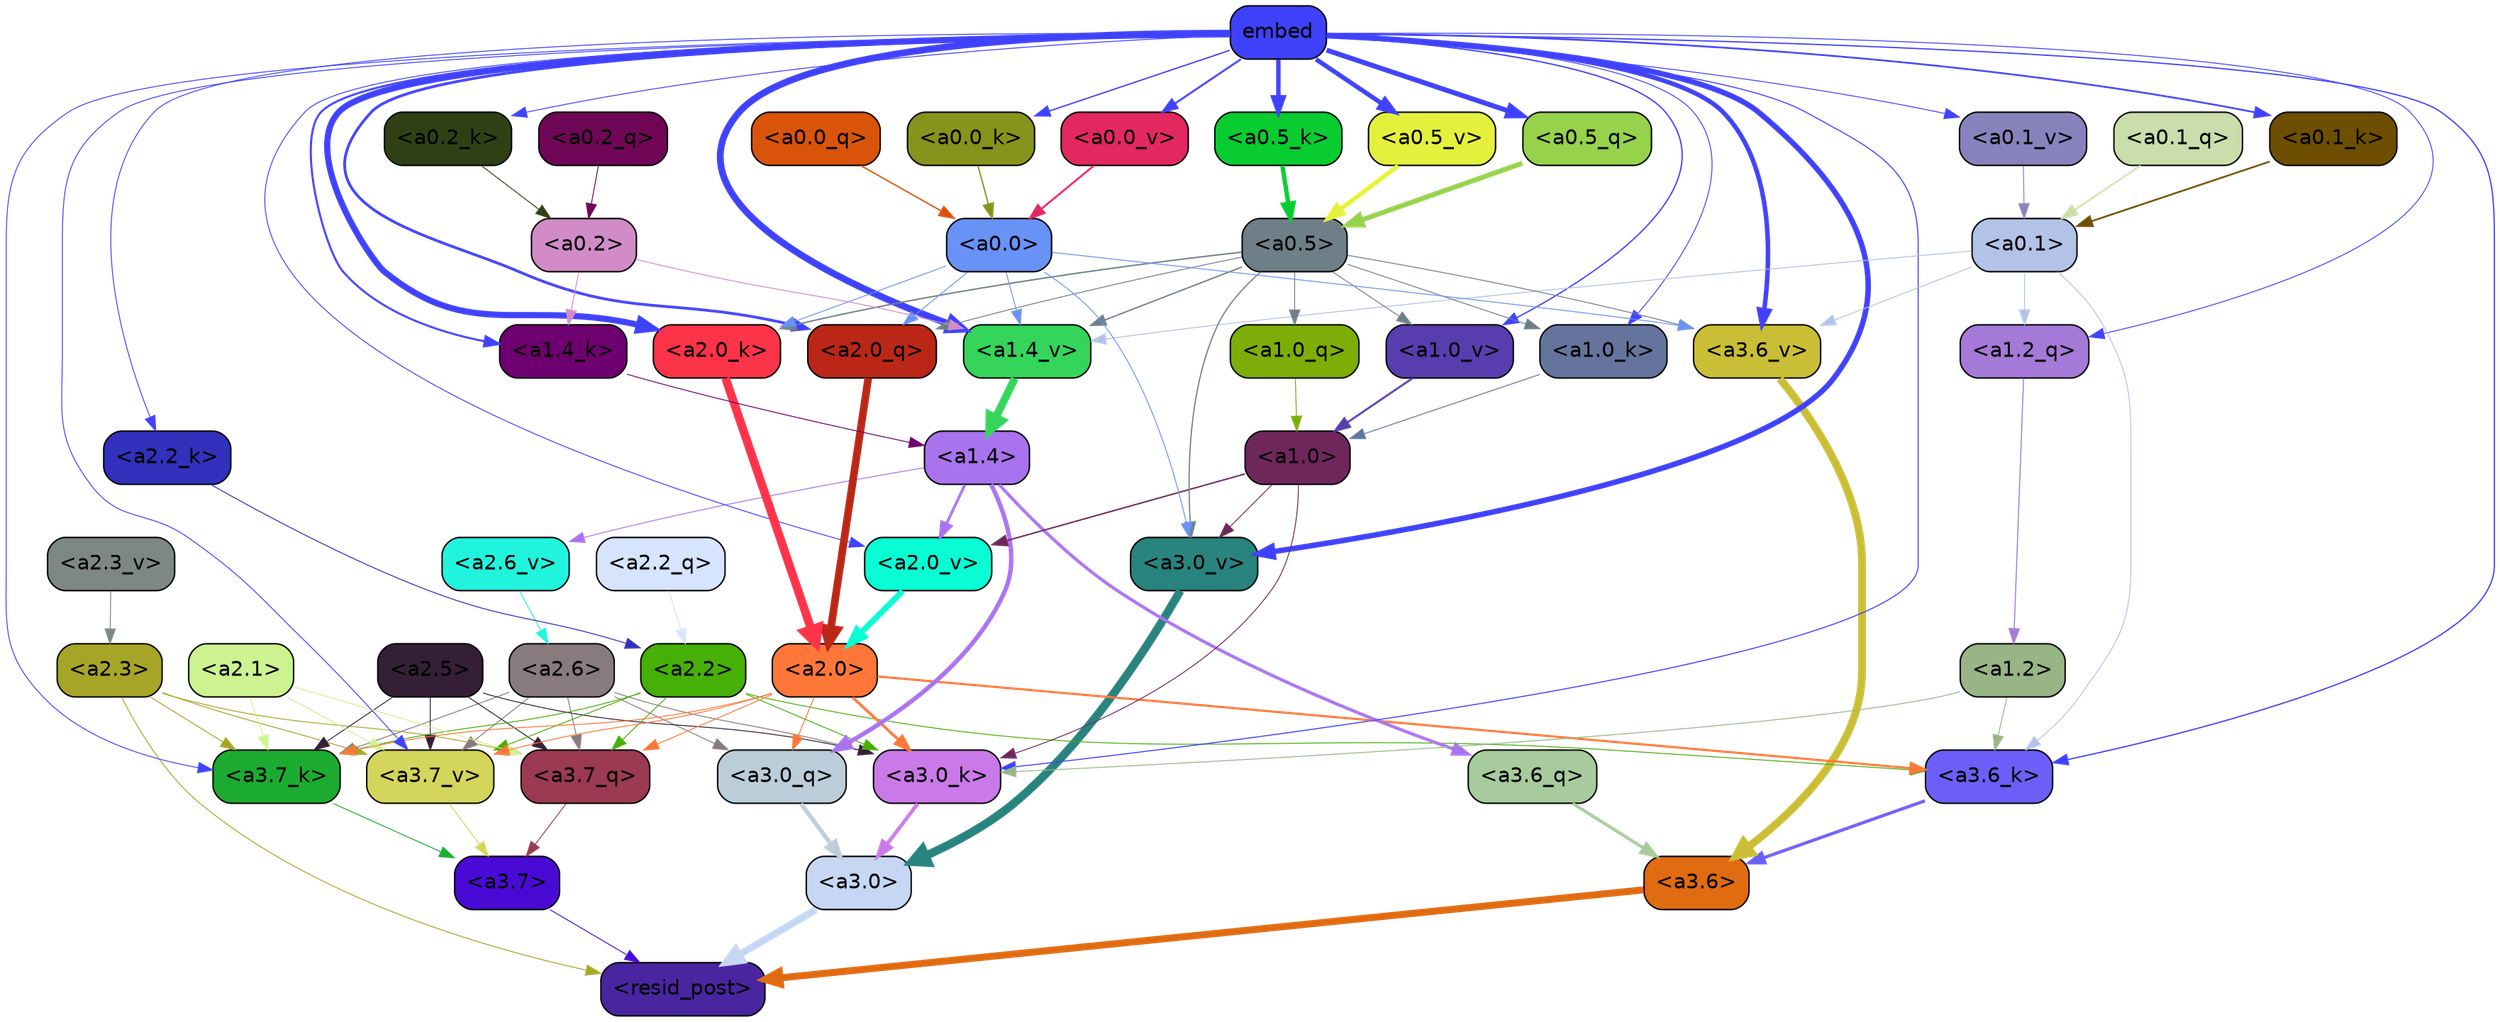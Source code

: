 strict digraph "" {
	graph [bgcolor=transparent,
		layout=dot,
		overlap=false,
		splines=true
	];
	"<a3.7>"	[color=black,
		fillcolor="#4a0ad6",
		fontname=Helvetica,
		shape=box,
		style="filled, rounded"];
	"<resid_post>"	[color=black,
		fillcolor="#4926a0",
		fontname=Helvetica,
		shape=box,
		style="filled, rounded"];
	"<a3.7>" -> "<resid_post>"	[color="#4a0ad6",
		penwidth=0.6];
	"<a3.6>"	[color=black,
		fillcolor="#e06b10",
		fontname=Helvetica,
		shape=box,
		style="filled, rounded"];
	"<a3.6>" -> "<resid_post>"	[color="#e06b10",
		penwidth=4.752790808677673];
	"<a3.0>"	[color=black,
		fillcolor="#c5d7f3",
		fontname=Helvetica,
		shape=box,
		style="filled, rounded"];
	"<a3.0>" -> "<resid_post>"	[color="#c5d7f3",
		penwidth=4.897669434547424];
	"<a2.3>"	[color=black,
		fillcolor="#a7a528",
		fontname=Helvetica,
		shape=box,
		style="filled, rounded"];
	"<a2.3>" -> "<resid_post>"	[color="#a7a528",
		penwidth=0.6];
	"<a3.7_q>"	[color=black,
		fillcolor="#9b3a52",
		fontname=Helvetica,
		shape=box,
		style="filled, rounded"];
	"<a2.3>" -> "<a3.7_q>"	[color="#a7a528",
		penwidth=0.6];
	"<a3.7_k>"	[color=black,
		fillcolor="#1cab31",
		fontname=Helvetica,
		shape=box,
		style="filled, rounded"];
	"<a2.3>" -> "<a3.7_k>"	[color="#a7a528",
		penwidth=0.6];
	"<a3.7_v>"	[color=black,
		fillcolor="#d4d55b",
		fontname=Helvetica,
		shape=box,
		style="filled, rounded"];
	"<a2.3>" -> "<a3.7_v>"	[color="#a7a528",
		penwidth=0.6];
	"<a3.7_q>" -> "<a3.7>"	[color="#9b3a52",
		penwidth=0.6];
	"<a3.6_q>"	[color=black,
		fillcolor="#a7cb9d",
		fontname=Helvetica,
		shape=box,
		style="filled, rounded"];
	"<a3.6_q>" -> "<a3.6>"	[color="#a7cb9d",
		penwidth=2.160832464694977];
	"<a3.0_q>"	[color=black,
		fillcolor="#bbcdd8",
		fontname=Helvetica,
		shape=box,
		style="filled, rounded"];
	"<a3.0_q>" -> "<a3.0>"	[color="#bbcdd8",
		penwidth=2.870753765106201];
	"<a3.7_k>" -> "<a3.7>"	[color="#1cab31",
		penwidth=0.6];
	"<a3.6_k>"	[color=black,
		fillcolor="#6c5ff7",
		fontname=Helvetica,
		shape=box,
		style="filled, rounded"];
	"<a3.6_k>" -> "<a3.6>"	[color="#6c5ff7",
		penwidth=2.13908451795578];
	"<a3.0_k>"	[color=black,
		fillcolor="#ca7ae8",
		fontname=Helvetica,
		shape=box,
		style="filled, rounded"];
	"<a3.0_k>" -> "<a3.0>"	[color="#ca7ae8",
		penwidth=2.520303964614868];
	"<a3.7_v>" -> "<a3.7>"	[color="#d4d55b",
		penwidth=0.6];
	"<a3.6_v>"	[color=black,
		fillcolor="#cabe36",
		fontname=Helvetica,
		shape=box,
		style="filled, rounded"];
	"<a3.6_v>" -> "<a3.6>"	[color="#cabe36",
		penwidth=5.297133803367615];
	"<a3.0_v>"	[color=black,
		fillcolor="#29837e",
		fontname=Helvetica,
		shape=box,
		style="filled, rounded"];
	"<a3.0_v>" -> "<a3.0>"	[color="#29837e",
		penwidth=5.680712580680847];
	"<a2.6>"	[color=black,
		fillcolor="#887b7d",
		fontname=Helvetica,
		shape=box,
		style="filled, rounded"];
	"<a2.6>" -> "<a3.7_q>"	[color="#887b7d",
		penwidth=0.6];
	"<a2.6>" -> "<a3.0_q>"	[color="#887b7d",
		penwidth=0.6];
	"<a2.6>" -> "<a3.7_k>"	[color="#887b7d",
		penwidth=0.6];
	"<a2.6>" -> "<a3.0_k>"	[color="#887b7d",
		penwidth=0.6];
	"<a2.6>" -> "<a3.7_v>"	[color="#887b7d",
		penwidth=0.6];
	"<a2.5>"	[color=black,
		fillcolor="#341f37",
		fontname=Helvetica,
		shape=box,
		style="filled, rounded"];
	"<a2.5>" -> "<a3.7_q>"	[color="#341f37",
		penwidth=0.6];
	"<a2.5>" -> "<a3.7_k>"	[color="#341f37",
		penwidth=0.6];
	"<a2.5>" -> "<a3.0_k>"	[color="#341f37",
		penwidth=0.6];
	"<a2.5>" -> "<a3.7_v>"	[color="#341f37",
		penwidth=0.6];
	"<a2.2>"	[color=black,
		fillcolor="#46af08",
		fontname=Helvetica,
		shape=box,
		style="filled, rounded"];
	"<a2.2>" -> "<a3.7_q>"	[color="#46af08",
		penwidth=0.6];
	"<a2.2>" -> "<a3.7_k>"	[color="#46af08",
		penwidth=0.6];
	"<a2.2>" -> "<a3.6_k>"	[color="#46af08",
		penwidth=0.6];
	"<a2.2>" -> "<a3.0_k>"	[color="#46af08",
		penwidth=0.6];
	"<a2.2>" -> "<a3.7_v>"	[color="#46af08",
		penwidth=0.6];
	"<a2.1>"	[color=black,
		fillcolor="#cdf390",
		fontname=Helvetica,
		shape=box,
		style="filled, rounded"];
	"<a2.1>" -> "<a3.7_q>"	[color="#cdf390",
		penwidth=0.6];
	"<a2.1>" -> "<a3.7_k>"	[color="#cdf390",
		penwidth=0.6];
	"<a2.1>" -> "<a3.7_v>"	[color="#cdf390",
		penwidth=0.6];
	"<a2.0>"	[color=black,
		fillcolor="#fe7738",
		fontname=Helvetica,
		shape=box,
		style="filled, rounded"];
	"<a2.0>" -> "<a3.7_q>"	[color="#fe7738",
		penwidth=0.6];
	"<a2.0>" -> "<a3.0_q>"	[color="#fe7738",
		penwidth=0.6];
	"<a2.0>" -> "<a3.7_k>"	[color="#fe7738",
		penwidth=0.6];
	"<a2.0>" -> "<a3.6_k>"	[color="#fe7738",
		penwidth=1.4811622872948647];
	"<a2.0>" -> "<a3.0_k>"	[color="#fe7738",
		penwidth=1.8632715698331594];
	"<a2.0>" -> "<a3.7_v>"	[color="#fe7738",
		penwidth=0.6];
	"<a1.4>"	[color=black,
		fillcolor="#a973ee",
		fontname=Helvetica,
		shape=box,
		style="filled, rounded"];
	"<a1.4>" -> "<a3.6_q>"	[color="#a973ee",
		penwidth=2.1468575447797775];
	"<a1.4>" -> "<a3.0_q>"	[color="#a973ee",
		penwidth=3.0006065368652344];
	"<a2.6_v>"	[color=black,
		fillcolor="#21f4dd",
		fontname=Helvetica,
		shape=box,
		style="filled, rounded"];
	"<a1.4>" -> "<a2.6_v>"	[color="#a973ee",
		penwidth=0.6];
	"<a2.0_v>"	[color=black,
		fillcolor="#08fdd4",
		fontname=Helvetica,
		shape=box,
		style="filled, rounded"];
	"<a1.4>" -> "<a2.0_v>"	[color="#a973ee",
		penwidth=1.8759949803352356];
	embed	[color=black,
		fillcolor="#4041fb",
		fontname=Helvetica,
		shape=box,
		style="filled, rounded"];
	embed -> "<a3.7_k>"	[color="#4041fb",
		penwidth=0.6];
	embed -> "<a3.6_k>"	[color="#4041fb",
		penwidth=0.8410270567983389];
	embed -> "<a3.0_k>"	[color="#4041fb",
		penwidth=0.691851794719696];
	embed -> "<a3.7_v>"	[color="#4041fb",
		penwidth=0.6];
	embed -> "<a3.6_v>"	[color="#4041fb",
		penwidth=3.0758190751075745];
	embed -> "<a3.0_v>"	[color="#4041fb",
		penwidth=3.6927278637886047];
	"<a2.0_q>"	[color=black,
		fillcolor="#bb2716",
		fontname=Helvetica,
		shape=box,
		style="filled, rounded"];
	embed -> "<a2.0_q>"	[color="#4041fb",
		penwidth=1.8617419600486755];
	"<a2.2_k>"	[color=black,
		fillcolor="#3131bd",
		fontname=Helvetica,
		shape=box,
		style="filled, rounded"];
	embed -> "<a2.2_k>"	[color="#4041fb",
		penwidth=0.6];
	"<a2.0_k>"	[color=black,
		fillcolor="#fd3349",
		fontname=Helvetica,
		shape=box,
		style="filled, rounded"];
	embed -> "<a2.0_k>"	[color="#4041fb",
		penwidth=4.189224064350128];
	embed -> "<a2.0_v>"	[color="#4041fb",
		penwidth=0.6];
	"<a1.2_q>"	[color=black,
		fillcolor="#a479d7",
		fontname=Helvetica,
		shape=box,
		style="filled, rounded"];
	embed -> "<a1.2_q>"	[color="#4041fb",
		penwidth=0.603080153465271];
	"<a1.4_k>"	[color=black,
		fillcolor="#6f006f",
		fontname=Helvetica,
		shape=box,
		style="filled, rounded"];
	embed -> "<a1.4_k>"	[color="#4041fb",
		penwidth=1.3883130550384521];
	"<a1.0_k>"	[color=black,
		fillcolor="#64749c",
		fontname=Helvetica,
		shape=box,
		style="filled, rounded"];
	embed -> "<a1.0_k>"	[color="#4041fb",
		penwidth=0.6];
	"<a1.4_v>"	[color=black,
		fillcolor="#35d55b",
		fontname=Helvetica,
		shape=box,
		style="filled, rounded"];
	embed -> "<a1.4_v>"	[color="#4041fb",
		penwidth=4.585226953029633];
	"<a1.0_v>"	[color=black,
		fillcolor="#583dae",
		fontname=Helvetica,
		shape=box,
		style="filled, rounded"];
	embed -> "<a1.0_v>"	[color="#4041fb",
		penwidth=0.8794136047363281];
	"<a0.5_q>"	[color=black,
		fillcolor="#96d24c",
		fontname=Helvetica,
		shape=box,
		style="filled, rounded"];
	embed -> "<a0.5_q>"	[color="#4041fb",
		penwidth=3.3617924451828003];
	"<a0.5_k>"	[color=black,
		fillcolor="#09cc31",
		fontname=Helvetica,
		shape=box,
		style="filled, rounded"];
	embed -> "<a0.5_k>"	[color="#4041fb",
		penwidth=2.967897653579712];
	"<a0.2_k>"	[color=black,
		fillcolor="#2f4114",
		fontname=Helvetica,
		shape=box,
		style="filled, rounded"];
	embed -> "<a0.2_k>"	[color="#4041fb",
		penwidth=0.6];
	"<a0.1_k>"	[color=black,
		fillcolor="#6e4f01",
		fontname=Helvetica,
		shape=box,
		style="filled, rounded"];
	embed -> "<a0.1_k>"	[color="#4041fb",
		penwidth=1.1911187171936035];
	"<a0.0_k>"	[color=black,
		fillcolor="#86931c",
		fontname=Helvetica,
		shape=box,
		style="filled, rounded"];
	embed -> "<a0.0_k>"	[color="#4041fb",
		penwidth=0.8891671895980835];
	"<a0.5_v>"	[color=black,
		fillcolor="#e4f13c",
		fontname=Helvetica,
		shape=box,
		style="filled, rounded"];
	embed -> "<a0.5_v>"	[color="#4041fb",
		penwidth=3.067227065563202];
	"<a0.1_v>"	[color=black,
		fillcolor="#8882bc",
		fontname=Helvetica,
		shape=box,
		style="filled, rounded"];
	embed -> "<a0.1_v>"	[color="#4041fb",
		penwidth=0.6];
	"<a0.0_v>"	[color=black,
		fillcolor="#e32761",
		fontname=Helvetica,
		shape=box,
		style="filled, rounded"];
	embed -> "<a0.0_v>"	[color="#4041fb",
		penwidth=1.3224979639053345];
	"<a1.2>"	[color=black,
		fillcolor="#97b585",
		fontname=Helvetica,
		shape=box,
		style="filled, rounded"];
	"<a1.2>" -> "<a3.6_k>"	[color="#97b585",
		penwidth=0.6];
	"<a1.2>" -> "<a3.0_k>"	[color="#97b585",
		penwidth=0.6];
	"<a0.1>"	[color=black,
		fillcolor="#b3c3e8",
		fontname=Helvetica,
		shape=box,
		style="filled, rounded"];
	"<a0.1>" -> "<a3.6_k>"	[color="#b3c3e8",
		penwidth=0.6];
	"<a0.1>" -> "<a3.6_v>"	[color="#b3c3e8",
		penwidth=0.6];
	"<a0.1>" -> "<a1.2_q>"	[color="#b3c3e8",
		penwidth=0.6];
	"<a0.1>" -> "<a1.4_v>"	[color="#b3c3e8",
		penwidth=0.6243228018283844];
	"<a1.0>"	[color=black,
		fillcolor="#6f275b",
		fontname=Helvetica,
		shape=box,
		style="filled, rounded"];
	"<a1.0>" -> "<a3.0_k>"	[color="#6f275b",
		penwidth=0.6];
	"<a1.0>" -> "<a3.0_v>"	[color="#6f275b",
		penwidth=0.6];
	"<a1.0>" -> "<a2.0_v>"	[color="#6f275b",
		penwidth=0.9620223194360733];
	"<a0.5>"	[color=black,
		fillcolor="#6e7f88",
		fontname=Helvetica,
		shape=box,
		style="filled, rounded"];
	"<a0.5>" -> "<a3.6_v>"	[color="#6e7f88",
		penwidth=0.6];
	"<a0.5>" -> "<a3.0_v>"	[color="#6e7f88",
		penwidth=0.8028683364391327];
	"<a0.5>" -> "<a2.0_q>"	[color="#6e7f88",
		penwidth=0.6];
	"<a0.5>" -> "<a2.0_k>"	[color="#6e7f88",
		penwidth=0.9350990951061249];
	"<a1.0_q>"	[color=black,
		fillcolor="#7dae07",
		fontname=Helvetica,
		shape=box,
		style="filled, rounded"];
	"<a0.5>" -> "<a1.0_q>"	[color="#6e7f88",
		penwidth=0.6];
	"<a0.5>" -> "<a1.0_k>"	[color="#6e7f88",
		penwidth=0.6];
	"<a0.5>" -> "<a1.4_v>"	[color="#6e7f88",
		penwidth=0.9007003456354141];
	"<a0.5>" -> "<a1.0_v>"	[color="#6e7f88",
		penwidth=0.6];
	"<a0.0>"	[color=black,
		fillcolor="#6992f6",
		fontname=Helvetica,
		shape=box,
		style="filled, rounded"];
	"<a0.0>" -> "<a3.6_v>"	[color="#6992f6",
		penwidth=0.6];
	"<a0.0>" -> "<a3.0_v>"	[color="#6992f6",
		penwidth=0.6];
	"<a0.0>" -> "<a2.0_q>"	[color="#6992f6",
		penwidth=0.6];
	"<a0.0>" -> "<a2.0_k>"	[color="#6992f6",
		penwidth=0.6];
	"<a0.0>" -> "<a1.4_v>"	[color="#6992f6",
		penwidth=0.6];
	"<a2.2_q>"	[color=black,
		fillcolor="#d6e4fd",
		fontname=Helvetica,
		shape=box,
		style="filled, rounded"];
	"<a2.2_q>" -> "<a2.2>"	[color="#d6e4fd",
		penwidth=0.6];
	"<a2.0_q>" -> "<a2.0>"	[color="#bb2716",
		penwidth=5.1847569942474365];
	"<a2.2_k>" -> "<a2.2>"	[color="#3131bd",
		penwidth=0.6149471998214722];
	"<a2.0_k>" -> "<a2.0>"	[color="#fd3349",
		penwidth=5.773491740226746];
	"<a2.6_v>" -> "<a2.6>"	[color="#21f4dd",
		penwidth=0.6];
	"<a2.3_v>"	[color=black,
		fillcolor="#7d8884",
		fontname=Helvetica,
		shape=box,
		style="filled, rounded"];
	"<a2.3_v>" -> "<a2.3>"	[color="#7d8884",
		penwidth=0.6];
	"<a2.0_v>" -> "<a2.0>"	[color="#08fdd4",
		penwidth=3.9731863737106323];
	"<a1.2_q>" -> "<a1.2>"	[color="#a479d7",
		penwidth=0.6863181293010712];
	"<a1.0_q>" -> "<a1.0>"	[color="#7dae07",
		penwidth=0.6];
	"<a1.4_k>" -> "<a1.4>"	[color="#6f006f",
		penwidth=0.6];
	"<a1.0_k>" -> "<a1.0>"	[color="#64749c",
		penwidth=0.6];
	"<a1.4_v>" -> "<a1.4>"	[color="#35d55b",
		penwidth=5.299546539783478];
	"<a1.0_v>" -> "<a1.0>"	[color="#583dae",
		penwidth=1.3690393567085266];
	"<a0.2>"	[color=black,
		fillcolor="#d18cc7",
		fontname=Helvetica,
		shape=box,
		style="filled, rounded"];
	"<a0.2>" -> "<a1.4_k>"	[color="#d18cc7",
		penwidth=0.6];
	"<a0.2>" -> "<a1.4_v>"	[color="#d18cc7",
		penwidth=0.6];
	"<a0.5_q>" -> "<a0.5>"	[color="#96d24c",
		penwidth=3.3617979288101196];
	"<a0.2_q>"	[color=black,
		fillcolor="#6f0756",
		fontname=Helvetica,
		shape=box,
		style="filled, rounded"];
	"<a0.2_q>" -> "<a0.2>"	[color="#6f0756",
		penwidth=0.6];
	"<a0.1_q>"	[color=black,
		fillcolor="#c9deab",
		fontname=Helvetica,
		shape=box,
		style="filled, rounded"];
	"<a0.1_q>" -> "<a0.1>"	[color="#c9deab",
		penwidth=1.2746449708938599];
	"<a0.0_q>"	[color=black,
		fillcolor="#d9540a",
		fontname=Helvetica,
		shape=box,
		style="filled, rounded"];
	"<a0.0_q>" -> "<a0.0>"	[color="#d9540a",
		penwidth=0.908722996711731];
	"<a0.5_k>" -> "<a0.5>"	[color="#09cc31",
		penwidth=2.9678943157196045];
	"<a0.2_k>" -> "<a0.2>"	[color="#2f4114",
		penwidth=0.6];
	"<a0.1_k>" -> "<a0.1>"	[color="#6e4f01",
		penwidth=1.1911210417747498];
	"<a0.0_k>" -> "<a0.0>"	[color="#86931c",
		penwidth=0.8891661167144775];
	"<a0.5_v>" -> "<a0.5>"	[color="#e4f13c",
		penwidth=3.087551772594452];
	"<a0.1_v>" -> "<a0.1>"	[color="#8882bc",
		penwidth=0.6];
	"<a0.0_v>" -> "<a0.0>"	[color="#e32761",
		penwidth=1.3224871754646301];
}
